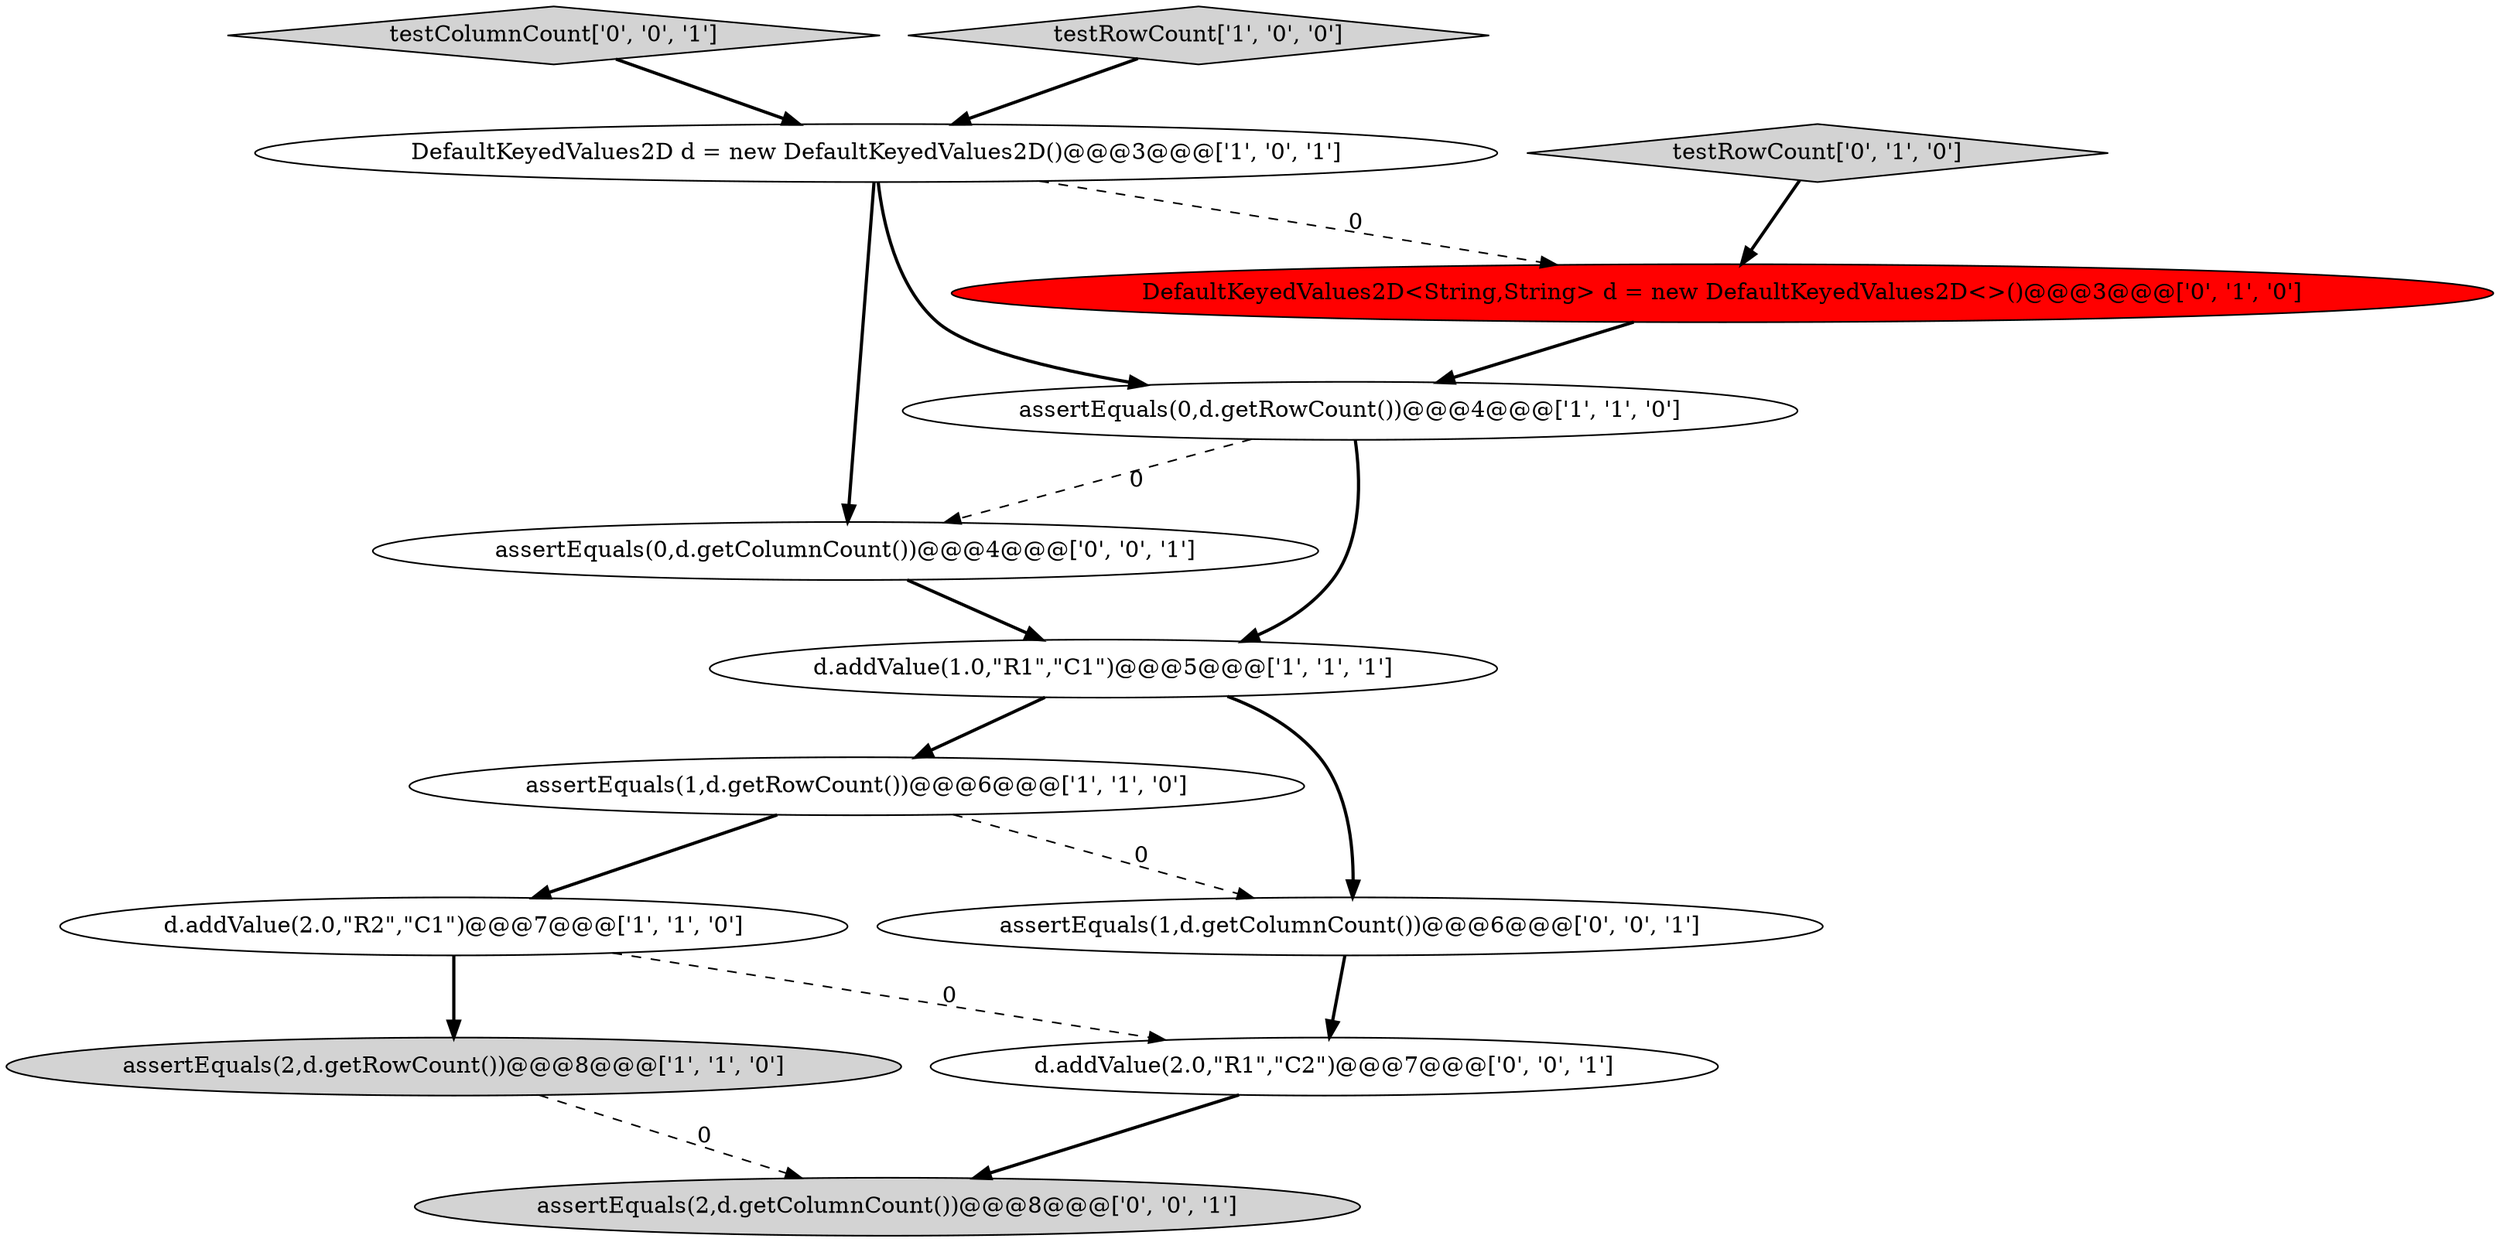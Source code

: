 digraph {
9 [style = filled, label = "assertEquals(0,d.getColumnCount())@@@4@@@['0', '0', '1']", fillcolor = white, shape = ellipse image = "AAA0AAABBB3BBB"];
3 [style = filled, label = "assertEquals(1,d.getRowCount())@@@6@@@['1', '1', '0']", fillcolor = white, shape = ellipse image = "AAA0AAABBB1BBB"];
4 [style = filled, label = "d.addValue(2.0,\"R2\",\"C1\")@@@7@@@['1', '1', '0']", fillcolor = white, shape = ellipse image = "AAA0AAABBB1BBB"];
7 [style = filled, label = "DefaultKeyedValues2D<String,String> d = new DefaultKeyedValues2D<>()@@@3@@@['0', '1', '0']", fillcolor = red, shape = ellipse image = "AAA1AAABBB2BBB"];
6 [style = filled, label = "assertEquals(2,d.getRowCount())@@@8@@@['1', '1', '0']", fillcolor = lightgray, shape = ellipse image = "AAA0AAABBB1BBB"];
12 [style = filled, label = "assertEquals(2,d.getColumnCount())@@@8@@@['0', '0', '1']", fillcolor = lightgray, shape = ellipse image = "AAA0AAABBB3BBB"];
8 [style = filled, label = "testRowCount['0', '1', '0']", fillcolor = lightgray, shape = diamond image = "AAA0AAABBB2BBB"];
2 [style = filled, label = "DefaultKeyedValues2D d = new DefaultKeyedValues2D()@@@3@@@['1', '0', '1']", fillcolor = white, shape = ellipse image = "AAA0AAABBB1BBB"];
5 [style = filled, label = "d.addValue(1.0,\"R1\",\"C1\")@@@5@@@['1', '1', '1']", fillcolor = white, shape = ellipse image = "AAA0AAABBB1BBB"];
13 [style = filled, label = "assertEquals(1,d.getColumnCount())@@@6@@@['0', '0', '1']", fillcolor = white, shape = ellipse image = "AAA0AAABBB3BBB"];
10 [style = filled, label = "testColumnCount['0', '0', '1']", fillcolor = lightgray, shape = diamond image = "AAA0AAABBB3BBB"];
1 [style = filled, label = "testRowCount['1', '0', '0']", fillcolor = lightgray, shape = diamond image = "AAA0AAABBB1BBB"];
0 [style = filled, label = "assertEquals(0,d.getRowCount())@@@4@@@['1', '1', '0']", fillcolor = white, shape = ellipse image = "AAA0AAABBB1BBB"];
11 [style = filled, label = "d.addValue(2.0,\"R1\",\"C2\")@@@7@@@['0', '0', '1']", fillcolor = white, shape = ellipse image = "AAA0AAABBB3BBB"];
9->5 [style = bold, label=""];
5->3 [style = bold, label=""];
10->2 [style = bold, label=""];
1->2 [style = bold, label=""];
2->0 [style = bold, label=""];
7->0 [style = bold, label=""];
11->12 [style = bold, label=""];
0->9 [style = dashed, label="0"];
2->9 [style = bold, label=""];
4->11 [style = dashed, label="0"];
2->7 [style = dashed, label="0"];
3->13 [style = dashed, label="0"];
4->6 [style = bold, label=""];
3->4 [style = bold, label=""];
13->11 [style = bold, label=""];
5->13 [style = bold, label=""];
8->7 [style = bold, label=""];
0->5 [style = bold, label=""];
6->12 [style = dashed, label="0"];
}
